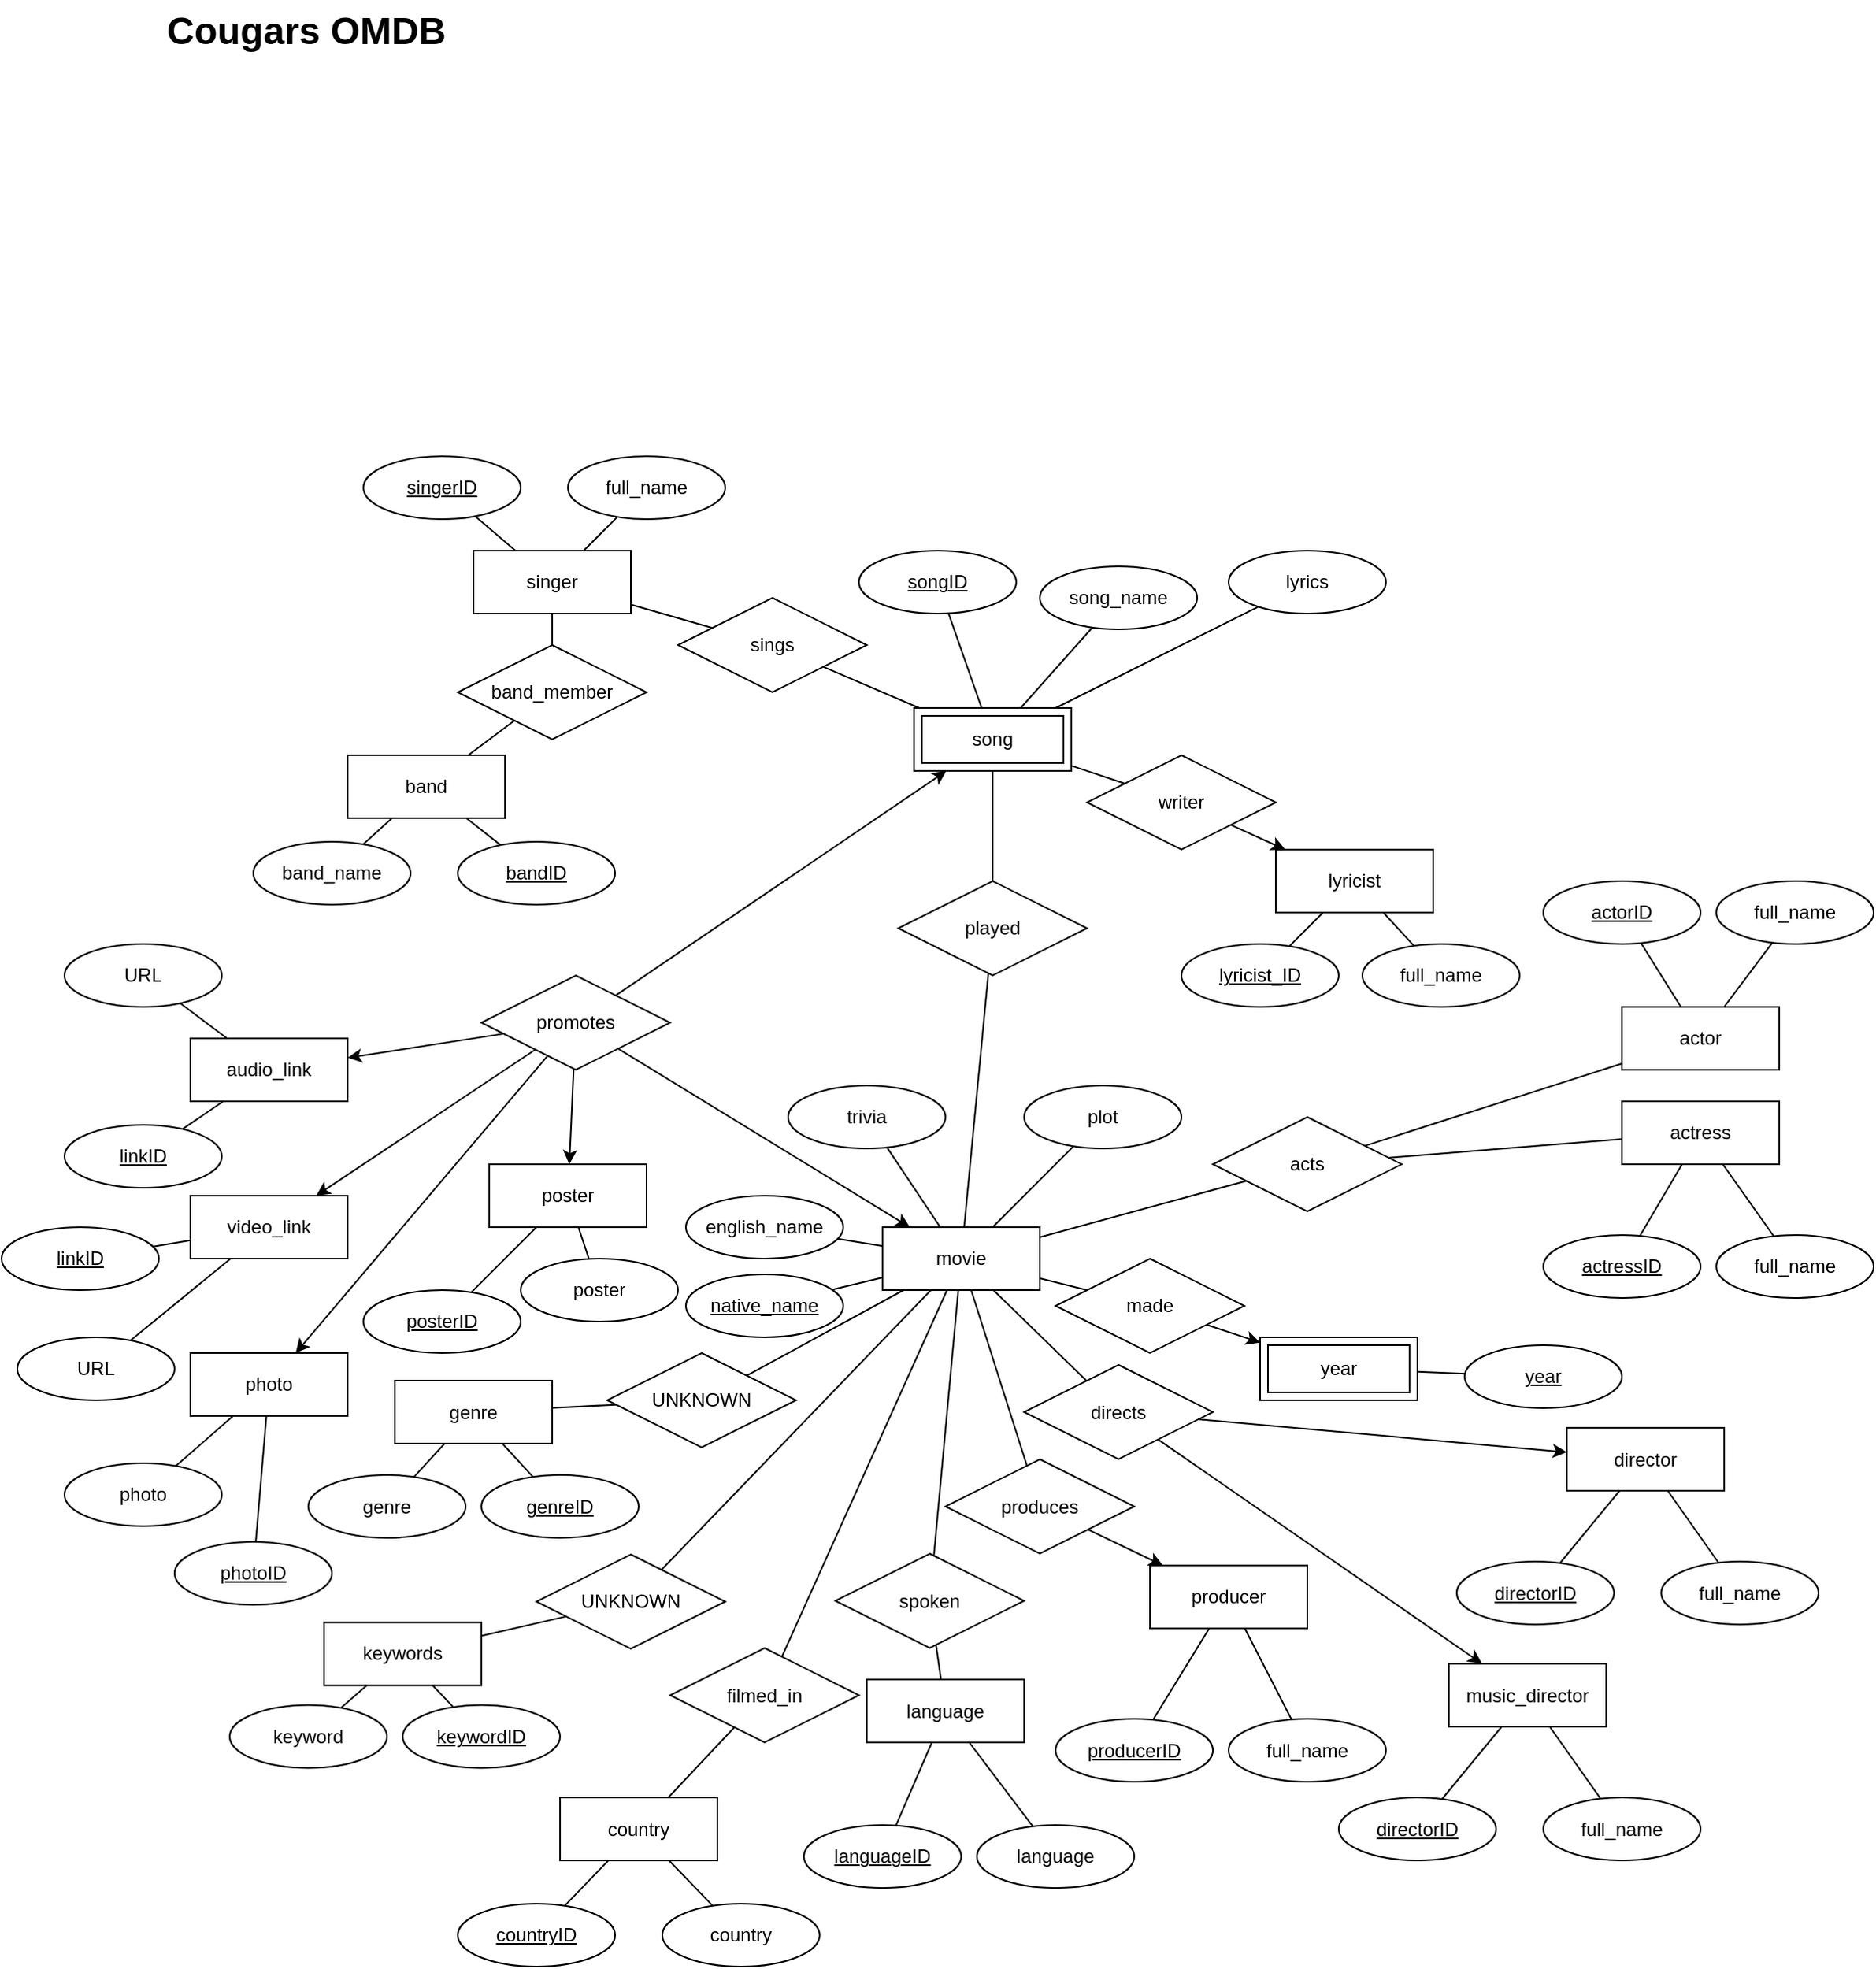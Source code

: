 <mxfile version="13.3.0" type="github">
  <diagram id="hvTxywRXqhzX3uinB9g3" name="Page-1">
    <mxGraphModel dx="2272" dy="1868" grid="1" gridSize="10" guides="1" tooltips="1" connect="1" arrows="1" fold="1" page="1" pageScale="1" pageWidth="850" pageHeight="1100" math="0" shadow="0">
      <root>
        <mxCell id="0" />
        <mxCell id="1" parent="0" />
        <mxCell id="niFjqBL8yK6RNNo06WDb-146" value="Cougars OMDB&amp;nbsp;&amp;nbsp;" style="text;strokeColor=none;fillColor=none;html=1;fontSize=24;fontStyle=1;verticalAlign=middle;align=center;" vertex="1" parent="1">
          <mxGeometry x="90" y="-490" width="100" height="40" as="geometry" />
        </mxCell>
        <mxCell id="niFjqBL8yK6RNNo06WDb-147" value="made" style="shape=rhombus;perimeter=rhombusPerimeter;whiteSpace=wrap;html=1;align=center;" vertex="1" parent="1">
          <mxGeometry x="610" y="310" width="120" height="60" as="geometry" />
        </mxCell>
        <mxCell id="niFjqBL8yK6RNNo06WDb-148" value="acts" style="shape=rhombus;perimeter=rhombusPerimeter;whiteSpace=wrap;html=1;align=center;" vertex="1" parent="1">
          <mxGeometry x="710" y="220" width="120" height="60" as="geometry" />
        </mxCell>
        <mxCell id="niFjqBL8yK6RNNo06WDb-149" value="sings" style="shape=rhombus;perimeter=rhombusPerimeter;whiteSpace=wrap;html=1;align=center;" vertex="1" parent="1">
          <mxGeometry x="370" y="-110" width="120" height="60" as="geometry" />
        </mxCell>
        <mxCell id="niFjqBL8yK6RNNo06WDb-150" value="singer" style="whiteSpace=wrap;html=1;align=center;" vertex="1" parent="1">
          <mxGeometry x="240" y="-140" width="100" height="40" as="geometry" />
        </mxCell>
        <mxCell id="niFjqBL8yK6RNNo06WDb-151" value="singerID" style="ellipse;whiteSpace=wrap;html=1;align=center;fontStyle=4;" vertex="1" parent="1">
          <mxGeometry x="170" y="-200" width="100" height="40" as="geometry" />
        </mxCell>
        <mxCell id="niFjqBL8yK6RNNo06WDb-152" value="full_name" style="ellipse;whiteSpace=wrap;html=1;align=center;" vertex="1" parent="1">
          <mxGeometry x="300" y="-200" width="100" height="40" as="geometry" />
        </mxCell>
        <mxCell id="niFjqBL8yK6RNNo06WDb-153" value="" style="endArrow=none;html=1;rounded=0;" edge="1" parent="1" source="niFjqBL8yK6RNNo06WDb-151" target="niFjqBL8yK6RNNo06WDb-150">
          <mxGeometry relative="1" as="geometry">
            <mxPoint x="240" y="-180" as="sourcePoint" />
            <mxPoint x="400" y="-180" as="targetPoint" />
          </mxGeometry>
        </mxCell>
        <mxCell id="niFjqBL8yK6RNNo06WDb-154" value="" style="endArrow=none;html=1;rounded=0;" edge="1" parent="1" source="niFjqBL8yK6RNNo06WDb-150" target="niFjqBL8yK6RNNo06WDb-152">
          <mxGeometry relative="1" as="geometry">
            <mxPoint x="250.004" y="-240.003" as="sourcePoint" />
            <mxPoint x="323.06" y="-213.48" as="targetPoint" />
          </mxGeometry>
        </mxCell>
        <mxCell id="niFjqBL8yK6RNNo06WDb-155" value="songID" style="ellipse;whiteSpace=wrap;html=1;align=center;fontStyle=4;" vertex="1" parent="1">
          <mxGeometry x="485" y="-140" width="100" height="40" as="geometry" />
        </mxCell>
        <mxCell id="niFjqBL8yK6RNNo06WDb-156" value="" style="endArrow=none;html=1;rounded=0;" edge="1" parent="1" source="niFjqBL8yK6RNNo06WDb-155" target="niFjqBL8yK6RNNo06WDb-234">
          <mxGeometry relative="1" as="geometry">
            <mxPoint x="660" y="-155" as="sourcePoint" />
            <mxPoint x="605.714" y="-120" as="targetPoint" />
          </mxGeometry>
        </mxCell>
        <mxCell id="niFjqBL8yK6RNNo06WDb-157" value="song_name" style="ellipse;whiteSpace=wrap;html=1;align=center;" vertex="1" parent="1">
          <mxGeometry x="600" y="-130" width="100" height="40" as="geometry" />
        </mxCell>
        <mxCell id="niFjqBL8yK6RNNo06WDb-158" value="" style="endArrow=none;html=1;rounded=0;" edge="1" parent="1" source="niFjqBL8yK6RNNo06WDb-234" target="niFjqBL8yK6RNNo06WDb-157">
          <mxGeometry relative="1" as="geometry">
            <mxPoint x="642.5" y="-120" as="sourcePoint" />
            <mxPoint x="980" y="-155" as="targetPoint" />
          </mxGeometry>
        </mxCell>
        <mxCell id="niFjqBL8yK6RNNo06WDb-159" value="" style="endArrow=none;html=1;rounded=0;" edge="1" parent="1" source="niFjqBL8yK6RNNo06WDb-149" target="niFjqBL8yK6RNNo06WDb-234">
          <mxGeometry relative="1" as="geometry">
            <mxPoint x="510" y="60" as="sourcePoint" />
            <mxPoint x="590" y="-94.737" as="targetPoint" />
          </mxGeometry>
        </mxCell>
        <mxCell id="niFjqBL8yK6RNNo06WDb-160" value="" style="endArrow=none;html=1;rounded=0;" edge="1" parent="1" source="niFjqBL8yK6RNNo06WDb-150" target="niFjqBL8yK6RNNo06WDb-149">
          <mxGeometry relative="1" as="geometry">
            <mxPoint x="540" y="-120" as="sourcePoint" />
            <mxPoint x="700" y="-120" as="targetPoint" />
          </mxGeometry>
        </mxCell>
        <mxCell id="niFjqBL8yK6RNNo06WDb-161" value="band" style="whiteSpace=wrap;html=1;align=center;" vertex="1" parent="1">
          <mxGeometry x="160" y="-10" width="100" height="40" as="geometry" />
        </mxCell>
        <mxCell id="niFjqBL8yK6RNNo06WDb-162" value="bandID" style="ellipse;whiteSpace=wrap;html=1;align=center;fontStyle=4;" vertex="1" parent="1">
          <mxGeometry x="230" y="45" width="100" height="40" as="geometry" />
        </mxCell>
        <mxCell id="niFjqBL8yK6RNNo06WDb-163" value="band_name" style="ellipse;whiteSpace=wrap;html=1;align=center;" vertex="1" parent="1">
          <mxGeometry x="100" y="45" width="100" height="40" as="geometry" />
        </mxCell>
        <mxCell id="niFjqBL8yK6RNNo06WDb-164" value="" style="endArrow=none;html=1;rounded=0;" edge="1" parent="1" source="niFjqBL8yK6RNNo06WDb-163" target="niFjqBL8yK6RNNo06WDb-161">
          <mxGeometry relative="1" as="geometry">
            <mxPoint x="35" y="195" as="sourcePoint" />
            <mxPoint x="195" y="195" as="targetPoint" />
          </mxGeometry>
        </mxCell>
        <mxCell id="niFjqBL8yK6RNNo06WDb-165" value="" style="endArrow=none;html=1;rounded=0;" edge="1" parent="1" source="niFjqBL8yK6RNNo06WDb-161" target="niFjqBL8yK6RNNo06WDb-162">
          <mxGeometry relative="1" as="geometry">
            <mxPoint x="125" y="205" as="sourcePoint" />
            <mxPoint x="285" y="205" as="targetPoint" />
          </mxGeometry>
        </mxCell>
        <mxCell id="niFjqBL8yK6RNNo06WDb-166" value="lyrics" style="ellipse;whiteSpace=wrap;html=1;align=center;" vertex="1" parent="1">
          <mxGeometry x="720" y="-140" width="100" height="40" as="geometry" />
        </mxCell>
        <mxCell id="niFjqBL8yK6RNNo06WDb-167" value="" style="endArrow=none;html=1;rounded=0;" edge="1" parent="1" source="niFjqBL8yK6RNNo06WDb-234" target="niFjqBL8yK6RNNo06WDb-166">
          <mxGeometry relative="1" as="geometry">
            <mxPoint x="680" y="-120" as="sourcePoint" />
            <mxPoint x="870" y="-20" as="targetPoint" />
          </mxGeometry>
        </mxCell>
        <mxCell id="niFjqBL8yK6RNNo06WDb-168" value="band_member" style="shape=rhombus;perimeter=rhombusPerimeter;whiteSpace=wrap;html=1;align=center;" vertex="1" parent="1">
          <mxGeometry x="230" y="-80" width="120" height="60" as="geometry" />
        </mxCell>
        <mxCell id="niFjqBL8yK6RNNo06WDb-169" value="" style="endArrow=none;html=1;rounded=0;" edge="1" parent="1" source="niFjqBL8yK6RNNo06WDb-168" target="niFjqBL8yK6RNNo06WDb-161">
          <mxGeometry relative="1" as="geometry">
            <mxPoint x="290" y="100" as="sourcePoint" />
            <mxPoint x="450" y="100" as="targetPoint" />
          </mxGeometry>
        </mxCell>
        <mxCell id="niFjqBL8yK6RNNo06WDb-170" value="" style="endArrow=none;html=1;rounded=0;" edge="1" parent="1" source="niFjqBL8yK6RNNo06WDb-168" target="niFjqBL8yK6RNNo06WDb-150">
          <mxGeometry relative="1" as="geometry">
            <mxPoint x="100" y="-10" as="sourcePoint" />
            <mxPoint x="260" y="-10" as="targetPoint" />
          </mxGeometry>
        </mxCell>
        <mxCell id="niFjqBL8yK6RNNo06WDb-171" value="lyricist" style="whiteSpace=wrap;html=1;align=center;" vertex="1" parent="1">
          <mxGeometry x="750" y="50" width="100" height="40" as="geometry" />
        </mxCell>
        <mxCell id="niFjqBL8yK6RNNo06WDb-172" value="full_name" style="ellipse;whiteSpace=wrap;html=1;align=center;" vertex="1" parent="1">
          <mxGeometry x="805" y="110" width="100" height="40" as="geometry" />
        </mxCell>
        <mxCell id="niFjqBL8yK6RNNo06WDb-173" value="lyricist_ID" style="ellipse;whiteSpace=wrap;html=1;align=center;fontStyle=4;" vertex="1" parent="1">
          <mxGeometry x="690" y="110" width="100" height="40" as="geometry" />
        </mxCell>
        <mxCell id="niFjqBL8yK6RNNo06WDb-174" value="" style="endArrow=none;html=1;rounded=0;" edge="1" parent="1" source="niFjqBL8yK6RNNo06WDb-173" target="niFjqBL8yK6RNNo06WDb-171">
          <mxGeometry relative="1" as="geometry">
            <mxPoint x="555" y="-50" as="sourcePoint" />
            <mxPoint x="715" y="-50" as="targetPoint" />
          </mxGeometry>
        </mxCell>
        <mxCell id="niFjqBL8yK6RNNo06WDb-175" value="" style="endArrow=none;html=1;rounded=0;" edge="1" parent="1" source="niFjqBL8yK6RNNo06WDb-171" target="niFjqBL8yK6RNNo06WDb-172">
          <mxGeometry relative="1" as="geometry">
            <mxPoint x="775" y="30" as="sourcePoint" />
            <mxPoint x="935" y="30" as="targetPoint" />
          </mxGeometry>
        </mxCell>
        <mxCell id="niFjqBL8yK6RNNo06WDb-176" value="writer" style="shape=rhombus;perimeter=rhombusPerimeter;whiteSpace=wrap;html=1;align=center;" vertex="1" parent="1">
          <mxGeometry x="630" y="-10" width="120" height="60" as="geometry" />
        </mxCell>
        <mxCell id="niFjqBL8yK6RNNo06WDb-177" value="" style="endArrow=none;html=1;rounded=0;" edge="1" parent="1" source="niFjqBL8yK6RNNo06WDb-234" target="niFjqBL8yK6RNNo06WDb-176">
          <mxGeometry relative="1" as="geometry">
            <mxPoint x="690" y="-89.286" as="sourcePoint" />
            <mxPoint x="950" y="-100" as="targetPoint" />
          </mxGeometry>
        </mxCell>
        <mxCell id="niFjqBL8yK6RNNo06WDb-178" value="" style="endArrow=classic;html=1;" edge="1" parent="1" source="niFjqBL8yK6RNNo06WDb-176" target="niFjqBL8yK6RNNo06WDb-171">
          <mxGeometry width="50" height="50" relative="1" as="geometry">
            <mxPoint x="850" y="-70" as="sourcePoint" />
            <mxPoint x="900" y="-120" as="targetPoint" />
          </mxGeometry>
        </mxCell>
        <mxCell id="niFjqBL8yK6RNNo06WDb-179" value="year" style="ellipse;whiteSpace=wrap;html=1;align=center;fontStyle=4;" vertex="1" parent="1">
          <mxGeometry x="870" y="365" width="100" height="40" as="geometry" />
        </mxCell>
        <mxCell id="niFjqBL8yK6RNNo06WDb-180" value="" style="endArrow=none;html=1;rounded=0;" edge="1" parent="1" source="niFjqBL8yK6RNNo06WDb-233" target="niFjqBL8yK6RNNo06WDb-179">
          <mxGeometry relative="1" as="geometry">
            <mxPoint x="830.0" y="385" as="sourcePoint" />
            <mxPoint x="1240" y="395" as="targetPoint" />
          </mxGeometry>
        </mxCell>
        <mxCell id="niFjqBL8yK6RNNo06WDb-181" value="" style="endArrow=none;html=1;rounded=0;" edge="1" parent="1" source="niFjqBL8yK6RNNo06WDb-183" target="niFjqBL8yK6RNNo06WDb-147">
          <mxGeometry relative="1" as="geometry">
            <mxPoint x="635" y="420.4" as="sourcePoint" />
            <mxPoint x="820" y="390" as="targetPoint" />
          </mxGeometry>
        </mxCell>
        <mxCell id="niFjqBL8yK6RNNo06WDb-182" value="" style="endArrow=classic;html=1;" edge="1" parent="1" source="niFjqBL8yK6RNNo06WDb-147" target="niFjqBL8yK6RNNo06WDb-233">
          <mxGeometry width="50" height="50" relative="1" as="geometry">
            <mxPoint x="770" y="385" as="sourcePoint" />
            <mxPoint x="730.0" y="379.643" as="targetPoint" />
          </mxGeometry>
        </mxCell>
        <mxCell id="niFjqBL8yK6RNNo06WDb-183" value="movie" style="whiteSpace=wrap;html=1;align=center;" vertex="1" parent="1">
          <mxGeometry x="500" y="290" width="100" height="40" as="geometry" />
        </mxCell>
        <mxCell id="niFjqBL8yK6RNNo06WDb-184" value="native_name" style="ellipse;whiteSpace=wrap;html=1;align=center;fontStyle=4;" vertex="1" parent="1">
          <mxGeometry x="375" y="320" width="100" height="40" as="geometry" />
        </mxCell>
        <mxCell id="niFjqBL8yK6RNNo06WDb-185" value="" style="endArrow=none;html=1;rounded=0;" edge="1" parent="1" source="niFjqBL8yK6RNNo06WDb-184" target="niFjqBL8yK6RNNo06WDb-183">
          <mxGeometry relative="1" as="geometry">
            <mxPoint x="530" y="270" as="sourcePoint" />
            <mxPoint x="690" y="270" as="targetPoint" />
          </mxGeometry>
        </mxCell>
        <mxCell id="niFjqBL8yK6RNNo06WDb-186" value="english_name" style="ellipse;whiteSpace=wrap;html=1;align=center;" vertex="1" parent="1">
          <mxGeometry x="375" y="270" width="100" height="40" as="geometry" />
        </mxCell>
        <mxCell id="niFjqBL8yK6RNNo06WDb-187" value="" style="endArrow=none;html=1;rounded=0;" edge="1" parent="1" source="niFjqBL8yK6RNNo06WDb-186" target="niFjqBL8yK6RNNo06WDb-183">
          <mxGeometry relative="1" as="geometry">
            <mxPoint x="660" y="320" as="sourcePoint" />
            <mxPoint x="820" y="320" as="targetPoint" />
          </mxGeometry>
        </mxCell>
        <mxCell id="niFjqBL8yK6RNNo06WDb-188" value="trivia" style="ellipse;whiteSpace=wrap;html=1;align=center;" vertex="1" parent="1">
          <mxGeometry x="440" y="200" width="100" height="40" as="geometry" />
        </mxCell>
        <mxCell id="niFjqBL8yK6RNNo06WDb-189" value="" style="endArrow=none;html=1;rounded=0;" edge="1" parent="1" source="niFjqBL8yK6RNNo06WDb-188" target="niFjqBL8yK6RNNo06WDb-183">
          <mxGeometry relative="1" as="geometry">
            <mxPoint x="660" y="310" as="sourcePoint" />
            <mxPoint x="820" y="310" as="targetPoint" />
          </mxGeometry>
        </mxCell>
        <mxCell id="niFjqBL8yK6RNNo06WDb-190" value="plot" style="ellipse;whiteSpace=wrap;html=1;align=center;" vertex="1" parent="1">
          <mxGeometry x="590" y="200" width="100" height="40" as="geometry" />
        </mxCell>
        <mxCell id="niFjqBL8yK6RNNo06WDb-191" value="" style="endArrow=none;html=1;rounded=0;" edge="1" parent="1" source="niFjqBL8yK6RNNo06WDb-190" target="niFjqBL8yK6RNNo06WDb-183">
          <mxGeometry relative="1" as="geometry">
            <mxPoint x="760" y="330" as="sourcePoint" />
            <mxPoint x="920" y="330" as="targetPoint" />
          </mxGeometry>
        </mxCell>
        <mxCell id="niFjqBL8yK6RNNo06WDb-192" value="actor" style="whiteSpace=wrap;html=1;align=center;" vertex="1" parent="1">
          <mxGeometry x="970" y="150" width="100" height="40" as="geometry" />
        </mxCell>
        <mxCell id="niFjqBL8yK6RNNo06WDb-193" value="actress" style="whiteSpace=wrap;html=1;align=center;" vertex="1" parent="1">
          <mxGeometry x="970" y="210" width="100" height="40" as="geometry" />
        </mxCell>
        <mxCell id="niFjqBL8yK6RNNo06WDb-194" value="actressID" style="ellipse;whiteSpace=wrap;html=1;align=center;fontStyle=4;" vertex="1" parent="1">
          <mxGeometry x="920" y="295" width="100" height="40" as="geometry" />
        </mxCell>
        <mxCell id="niFjqBL8yK6RNNo06WDb-195" value="actorID" style="ellipse;whiteSpace=wrap;html=1;align=center;fontStyle=4;" vertex="1" parent="1">
          <mxGeometry x="920" y="70" width="100" height="40" as="geometry" />
        </mxCell>
        <mxCell id="niFjqBL8yK6RNNo06WDb-196" value="full_name" style="ellipse;whiteSpace=wrap;html=1;align=center;" vertex="1" parent="1">
          <mxGeometry x="1030" y="70" width="100" height="40" as="geometry" />
        </mxCell>
        <mxCell id="niFjqBL8yK6RNNo06WDb-197" value="full_name" style="ellipse;whiteSpace=wrap;html=1;align=center;" vertex="1" parent="1">
          <mxGeometry x="1030" y="295" width="100" height="40" as="geometry" />
        </mxCell>
        <mxCell id="niFjqBL8yK6RNNo06WDb-198" value="" style="endArrow=none;html=1;rounded=0;" edge="1" parent="1" source="niFjqBL8yK6RNNo06WDb-195" target="niFjqBL8yK6RNNo06WDb-192">
          <mxGeometry relative="1" as="geometry">
            <mxPoint x="1080" y="130" as="sourcePoint" />
            <mxPoint x="1240" y="130" as="targetPoint" />
          </mxGeometry>
        </mxCell>
        <mxCell id="niFjqBL8yK6RNNo06WDb-199" value="" style="endArrow=none;html=1;rounded=0;" edge="1" parent="1" source="niFjqBL8yK6RNNo06WDb-192" target="niFjqBL8yK6RNNo06WDb-196">
          <mxGeometry relative="1" as="geometry">
            <mxPoint x="1110" y="120" as="sourcePoint" />
            <mxPoint x="1270" y="120" as="targetPoint" />
          </mxGeometry>
        </mxCell>
        <mxCell id="niFjqBL8yK6RNNo06WDb-200" value="" style="endArrow=none;html=1;rounded=0;" edge="1" parent="1" source="niFjqBL8yK6RNNo06WDb-193" target="niFjqBL8yK6RNNo06WDb-194">
          <mxGeometry relative="1" as="geometry">
            <mxPoint x="1200" y="195" as="sourcePoint" />
            <mxPoint x="1360" y="195" as="targetPoint" />
          </mxGeometry>
        </mxCell>
        <mxCell id="niFjqBL8yK6RNNo06WDb-201" value="" style="endArrow=none;html=1;rounded=0;" edge="1" parent="1" source="niFjqBL8yK6RNNo06WDb-197" target="niFjqBL8yK6RNNo06WDb-193">
          <mxGeometry relative="1" as="geometry">
            <mxPoint x="1160" y="245" as="sourcePoint" />
            <mxPoint x="1320" y="245" as="targetPoint" />
          </mxGeometry>
        </mxCell>
        <mxCell id="niFjqBL8yK6RNNo06WDb-202" value="" style="endArrow=none;html=1;rounded=0;" edge="1" parent="1" source="niFjqBL8yK6RNNo06WDb-148" target="niFjqBL8yK6RNNo06WDb-192">
          <mxGeometry relative="1" as="geometry">
            <mxPoint x="820" y="220" as="sourcePoint" />
            <mxPoint x="980" y="220" as="targetPoint" />
          </mxGeometry>
        </mxCell>
        <mxCell id="niFjqBL8yK6RNNo06WDb-203" value="" style="endArrow=none;html=1;rounded=0;" edge="1" parent="1" source="niFjqBL8yK6RNNo06WDb-183" target="niFjqBL8yK6RNNo06WDb-148">
          <mxGeometry relative="1" as="geometry">
            <mxPoint x="720" y="220" as="sourcePoint" />
            <mxPoint x="880" y="220" as="targetPoint" />
          </mxGeometry>
        </mxCell>
        <mxCell id="niFjqBL8yK6RNNo06WDb-204" value="" style="endArrow=none;html=1;rounded=0;" edge="1" parent="1" source="niFjqBL8yK6RNNo06WDb-193" target="niFjqBL8yK6RNNo06WDb-148">
          <mxGeometry relative="1" as="geometry">
            <mxPoint x="710" y="220" as="sourcePoint" />
            <mxPoint x="870" y="220" as="targetPoint" />
          </mxGeometry>
        </mxCell>
        <mxCell id="niFjqBL8yK6RNNo06WDb-205" value="played" style="shape=rhombus;perimeter=rhombusPerimeter;whiteSpace=wrap;html=1;align=center;" vertex="1" parent="1">
          <mxGeometry x="510" y="70" width="120" height="60" as="geometry" />
        </mxCell>
        <mxCell id="niFjqBL8yK6RNNo06WDb-206" value="" style="endArrow=none;html=1;rounded=0;" edge="1" parent="1" source="niFjqBL8yK6RNNo06WDb-205" target="niFjqBL8yK6RNNo06WDb-234">
          <mxGeometry relative="1" as="geometry">
            <mxPoint x="550" y="-50" as="sourcePoint" />
            <mxPoint x="630" y="-80" as="targetPoint" />
          </mxGeometry>
        </mxCell>
        <mxCell id="niFjqBL8yK6RNNo06WDb-207" value="" style="endArrow=none;html=1;rounded=0;" edge="1" parent="1" source="niFjqBL8yK6RNNo06WDb-183" target="niFjqBL8yK6RNNo06WDb-205">
          <mxGeometry relative="1" as="geometry">
            <mxPoint x="310" y="130" as="sourcePoint" />
            <mxPoint x="470" y="130" as="targetPoint" />
          </mxGeometry>
        </mxCell>
        <mxCell id="niFjqBL8yK6RNNo06WDb-208" value="video_link" style="whiteSpace=wrap;html=1;align=center;" vertex="1" parent="1">
          <mxGeometry x="60" y="270" width="100" height="40" as="geometry" />
        </mxCell>
        <mxCell id="niFjqBL8yK6RNNo06WDb-209" value="linkID" style="ellipse;whiteSpace=wrap;html=1;align=center;fontStyle=4;" vertex="1" parent="1">
          <mxGeometry x="-60" y="290" width="100" height="40" as="geometry" />
        </mxCell>
        <mxCell id="niFjqBL8yK6RNNo06WDb-210" value="URL" style="ellipse;whiteSpace=wrap;html=1;align=center;" vertex="1" parent="1">
          <mxGeometry x="-50" y="360" width="100" height="40" as="geometry" />
        </mxCell>
        <mxCell id="niFjqBL8yK6RNNo06WDb-211" value="" style="endArrow=none;html=1;rounded=0;" edge="1" parent="1" source="niFjqBL8yK6RNNo06WDb-209" target="niFjqBL8yK6RNNo06WDb-208">
          <mxGeometry relative="1" as="geometry">
            <mxPoint x="-110" y="235" as="sourcePoint" />
            <mxPoint x="50" y="235" as="targetPoint" />
          </mxGeometry>
        </mxCell>
        <mxCell id="niFjqBL8yK6RNNo06WDb-212" value="" style="endArrow=none;html=1;rounded=0;" edge="1" parent="1" source="niFjqBL8yK6RNNo06WDb-208" target="niFjqBL8yK6RNNo06WDb-210">
          <mxGeometry relative="1" as="geometry">
            <mxPoint x="280" y="315" as="sourcePoint" />
            <mxPoint x="440" y="315" as="targetPoint" />
          </mxGeometry>
        </mxCell>
        <mxCell id="niFjqBL8yK6RNNo06WDb-213" value="audio_link" style="whiteSpace=wrap;html=1;align=center;" vertex="1" parent="1">
          <mxGeometry x="60" y="170" width="100" height="40" as="geometry" />
        </mxCell>
        <mxCell id="niFjqBL8yK6RNNo06WDb-214" value="linkID" style="ellipse;whiteSpace=wrap;html=1;align=center;fontStyle=4;" vertex="1" parent="1">
          <mxGeometry x="-20" y="225" width="100" height="40" as="geometry" />
        </mxCell>
        <mxCell id="niFjqBL8yK6RNNo06WDb-215" value="URL" style="ellipse;whiteSpace=wrap;html=1;align=center;" vertex="1" parent="1">
          <mxGeometry x="-20" y="110" width="100" height="40" as="geometry" />
        </mxCell>
        <mxCell id="niFjqBL8yK6RNNo06WDb-216" value="" style="endArrow=none;html=1;rounded=0;" edge="1" parent="1" source="niFjqBL8yK6RNNo06WDb-214" target="niFjqBL8yK6RNNo06WDb-213">
          <mxGeometry relative="1" as="geometry">
            <mxPoint x="-110" y="125" as="sourcePoint" />
            <mxPoint x="50" y="125" as="targetPoint" />
          </mxGeometry>
        </mxCell>
        <mxCell id="niFjqBL8yK6RNNo06WDb-217" value="" style="endArrow=none;html=1;rounded=0;" edge="1" parent="1" source="niFjqBL8yK6RNNo06WDb-213" target="niFjqBL8yK6RNNo06WDb-215">
          <mxGeometry relative="1" as="geometry">
            <mxPoint x="280" y="205" as="sourcePoint" />
            <mxPoint x="440" y="205" as="targetPoint" />
          </mxGeometry>
        </mxCell>
        <mxCell id="niFjqBL8yK6RNNo06WDb-218" value="promotes" style="shape=rhombus;perimeter=rhombusPerimeter;whiteSpace=wrap;html=1;align=center;" vertex="1" parent="1">
          <mxGeometry x="245" y="130" width="120" height="60" as="geometry" />
        </mxCell>
        <mxCell id="niFjqBL8yK6RNNo06WDb-219" value="" style="endArrow=classic;html=1;" edge="1" parent="1" source="niFjqBL8yK6RNNo06WDb-218" target="niFjqBL8yK6RNNo06WDb-234">
          <mxGeometry width="50" height="50" relative="1" as="geometry">
            <mxPoint x="380" y="90" as="sourcePoint" />
            <mxPoint x="616.552" y="-80" as="targetPoint" />
          </mxGeometry>
        </mxCell>
        <mxCell id="niFjqBL8yK6RNNo06WDb-220" value="" style="endArrow=classic;html=1;" edge="1" parent="1" source="niFjqBL8yK6RNNo06WDb-218" target="niFjqBL8yK6RNNo06WDb-213">
          <mxGeometry width="50" height="50" relative="1" as="geometry">
            <mxPoint x="170" y="410" as="sourcePoint" />
            <mxPoint x="220" y="360" as="targetPoint" />
          </mxGeometry>
        </mxCell>
        <mxCell id="niFjqBL8yK6RNNo06WDb-221" value="" style="endArrow=classic;html=1;" edge="1" parent="1" source="niFjqBL8yK6RNNo06WDb-218" target="niFjqBL8yK6RNNo06WDb-183">
          <mxGeometry width="50" height="50" relative="1" as="geometry">
            <mxPoint x="160" y="400" as="sourcePoint" />
            <mxPoint x="210" y="350" as="targetPoint" />
          </mxGeometry>
        </mxCell>
        <mxCell id="niFjqBL8yK6RNNo06WDb-222" value="" style="endArrow=classic;html=1;" edge="1" parent="1" source="niFjqBL8yK6RNNo06WDb-218" target="niFjqBL8yK6RNNo06WDb-208">
          <mxGeometry width="50" height="50" relative="1" as="geometry">
            <mxPoint x="260" y="290" as="sourcePoint" />
            <mxPoint x="310" y="240" as="targetPoint" />
          </mxGeometry>
        </mxCell>
        <mxCell id="niFjqBL8yK6RNNo06WDb-223" value="photo" style="ellipse;whiteSpace=wrap;html=1;align=center;" vertex="1" parent="1">
          <mxGeometry x="-20" y="440" width="100" height="40" as="geometry" />
        </mxCell>
        <mxCell id="niFjqBL8yK6RNNo06WDb-224" value="photo" style="whiteSpace=wrap;html=1;align=center;" vertex="1" parent="1">
          <mxGeometry x="60" y="370" width="100" height="40" as="geometry" />
        </mxCell>
        <mxCell id="niFjqBL8yK6RNNo06WDb-225" value="" style="endArrow=none;html=1;rounded=0;" edge="1" parent="1" source="niFjqBL8yK6RNNo06WDb-224" target="niFjqBL8yK6RNNo06WDb-223">
          <mxGeometry relative="1" as="geometry">
            <mxPoint x="-120" y="580" as="sourcePoint" />
            <mxPoint x="40" y="580" as="targetPoint" />
          </mxGeometry>
        </mxCell>
        <mxCell id="niFjqBL8yK6RNNo06WDb-226" value="photoID" style="ellipse;whiteSpace=wrap;html=1;align=center;fontStyle=4;" vertex="1" parent="1">
          <mxGeometry x="50" y="490" width="100" height="40" as="geometry" />
        </mxCell>
        <mxCell id="niFjqBL8yK6RNNo06WDb-227" value="" style="endArrow=none;html=1;rounded=0;" edge="1" parent="1" source="niFjqBL8yK6RNNo06WDb-226" target="niFjqBL8yK6RNNo06WDb-224">
          <mxGeometry relative="1" as="geometry">
            <mxPoint x="330" y="590" as="sourcePoint" />
            <mxPoint x="490" y="590" as="targetPoint" />
          </mxGeometry>
        </mxCell>
        <mxCell id="niFjqBL8yK6RNNo06WDb-228" value="poster" style="whiteSpace=wrap;html=1;align=center;" vertex="1" parent="1">
          <mxGeometry x="250" y="250" width="100" height="40" as="geometry" />
        </mxCell>
        <mxCell id="niFjqBL8yK6RNNo06WDb-229" value="poster" style="ellipse;whiteSpace=wrap;html=1;align=center;" vertex="1" parent="1">
          <mxGeometry x="270" y="310" width="100" height="40" as="geometry" />
        </mxCell>
        <mxCell id="niFjqBL8yK6RNNo06WDb-230" value="posterID" style="ellipse;whiteSpace=wrap;html=1;align=center;fontStyle=4;" vertex="1" parent="1">
          <mxGeometry x="170" y="330" width="100" height="40" as="geometry" />
        </mxCell>
        <mxCell id="niFjqBL8yK6RNNo06WDb-231" value="" style="endArrow=none;html=1;rounded=0;" edge="1" parent="1" source="niFjqBL8yK6RNNo06WDb-228" target="niFjqBL8yK6RNNo06WDb-230">
          <mxGeometry relative="1" as="geometry">
            <mxPoint x="190" y="730" as="sourcePoint" />
            <mxPoint x="350" y="730" as="targetPoint" />
          </mxGeometry>
        </mxCell>
        <mxCell id="niFjqBL8yK6RNNo06WDb-232" value="" style="endArrow=none;html=1;rounded=0;" edge="1" parent="1" source="niFjqBL8yK6RNNo06WDb-228" target="niFjqBL8yK6RNNo06WDb-229">
          <mxGeometry relative="1" as="geometry">
            <mxPoint x="230" y="750" as="sourcePoint" />
            <mxPoint x="390" y="750" as="targetPoint" />
          </mxGeometry>
        </mxCell>
        <mxCell id="niFjqBL8yK6RNNo06WDb-233" value="year" style="shape=ext;margin=3;double=1;whiteSpace=wrap;html=1;align=center;" vertex="1" parent="1">
          <mxGeometry x="740" y="360" width="100" height="40" as="geometry" />
        </mxCell>
        <mxCell id="niFjqBL8yK6RNNo06WDb-234" value="song" style="shape=ext;margin=3;double=1;whiteSpace=wrap;html=1;align=center;" vertex="1" parent="1">
          <mxGeometry x="520.004" y="-40" width="100" height="40" as="geometry" />
        </mxCell>
        <mxCell id="niFjqBL8yK6RNNo06WDb-235" value="" style="endArrow=classic;html=1;" edge="1" parent="1" source="niFjqBL8yK6RNNo06WDb-218" target="niFjqBL8yK6RNNo06WDb-224">
          <mxGeometry width="50" height="50" relative="1" as="geometry">
            <mxPoint x="250" y="340" as="sourcePoint" />
            <mxPoint x="300" y="290" as="targetPoint" />
          </mxGeometry>
        </mxCell>
        <mxCell id="niFjqBL8yK6RNNo06WDb-236" value="" style="endArrow=classic;html=1;" edge="1" parent="1" source="niFjqBL8yK6RNNo06WDb-218" target="niFjqBL8yK6RNNo06WDb-228">
          <mxGeometry width="50" height="50" relative="1" as="geometry">
            <mxPoint x="280" y="460" as="sourcePoint" />
            <mxPoint x="330" y="410" as="targetPoint" />
          </mxGeometry>
        </mxCell>
        <mxCell id="niFjqBL8yK6RNNo06WDb-237" value="keywords" style="whiteSpace=wrap;html=1;align=center;" vertex="1" parent="1">
          <mxGeometry x="145" y="541.25" width="100" height="40" as="geometry" />
        </mxCell>
        <mxCell id="niFjqBL8yK6RNNo06WDb-238" value="keyword" style="ellipse;whiteSpace=wrap;html=1;align=center;" vertex="1" parent="1">
          <mxGeometry x="85" y="593.75" width="100" height="40" as="geometry" />
        </mxCell>
        <mxCell id="niFjqBL8yK6RNNo06WDb-239" value="keywordID" style="ellipse;whiteSpace=wrap;html=1;align=center;fontStyle=4;" vertex="1" parent="1">
          <mxGeometry x="195" y="593.75" width="100" height="40" as="geometry" />
        </mxCell>
        <mxCell id="niFjqBL8yK6RNNo06WDb-240" value="" style="endArrow=none;html=1;rounded=0;" edge="1" parent="1" source="niFjqBL8yK6RNNo06WDb-237" target="niFjqBL8yK6RNNo06WDb-238">
          <mxGeometry relative="1" as="geometry">
            <mxPoint x="315" y="643.75" as="sourcePoint" />
            <mxPoint x="475" y="643.75" as="targetPoint" />
          </mxGeometry>
        </mxCell>
        <mxCell id="niFjqBL8yK6RNNo06WDb-241" value="" style="endArrow=none;html=1;rounded=0;" edge="1" parent="1" source="niFjqBL8yK6RNNo06WDb-237" target="niFjqBL8yK6RNNo06WDb-239">
          <mxGeometry relative="1" as="geometry">
            <mxPoint x="265" y="673.75" as="sourcePoint" />
            <mxPoint x="425" y="673.75" as="targetPoint" />
          </mxGeometry>
        </mxCell>
        <mxCell id="niFjqBL8yK6RNNo06WDb-242" value="genre" style="whiteSpace=wrap;html=1;align=center;" vertex="1" parent="1">
          <mxGeometry x="190" y="387.5" width="100" height="40" as="geometry" />
        </mxCell>
        <mxCell id="niFjqBL8yK6RNNo06WDb-243" value="genre" style="ellipse;whiteSpace=wrap;html=1;align=center;" vertex="1" parent="1">
          <mxGeometry x="135" y="447.5" width="100" height="40" as="geometry" />
        </mxCell>
        <mxCell id="niFjqBL8yK6RNNo06WDb-244" value="genreID" style="ellipse;whiteSpace=wrap;html=1;align=center;fontStyle=4;" vertex="1" parent="1">
          <mxGeometry x="245" y="447.5" width="100" height="40" as="geometry" />
        </mxCell>
        <mxCell id="niFjqBL8yK6RNNo06WDb-245" value="" style="endArrow=none;html=1;rounded=0;" edge="1" parent="1" source="niFjqBL8yK6RNNo06WDb-242" target="niFjqBL8yK6RNNo06WDb-243">
          <mxGeometry relative="1" as="geometry">
            <mxPoint x="-20" y="725" as="sourcePoint" />
            <mxPoint x="140" y="725" as="targetPoint" />
          </mxGeometry>
        </mxCell>
        <mxCell id="niFjqBL8yK6RNNo06WDb-246" value="" style="endArrow=none;html=1;rounded=0;" edge="1" parent="1" source="niFjqBL8yK6RNNo06WDb-242" target="niFjqBL8yK6RNNo06WDb-244">
          <mxGeometry relative="1" as="geometry">
            <mxPoint x="60" y="715" as="sourcePoint" />
            <mxPoint x="220" y="715" as="targetPoint" />
          </mxGeometry>
        </mxCell>
        <mxCell id="niFjqBL8yK6RNNo06WDb-247" value="country" style="whiteSpace=wrap;html=1;align=center;" vertex="1" parent="1">
          <mxGeometry x="295" y="652.5" width="100" height="40" as="geometry" />
        </mxCell>
        <mxCell id="niFjqBL8yK6RNNo06WDb-248" value="countryID" style="ellipse;whiteSpace=wrap;html=1;align=center;fontStyle=4;" vertex="1" parent="1">
          <mxGeometry x="230" y="720" width="100" height="40" as="geometry" />
        </mxCell>
        <mxCell id="niFjqBL8yK6RNNo06WDb-249" value="country" style="ellipse;whiteSpace=wrap;html=1;align=center;" vertex="1" parent="1">
          <mxGeometry x="360" y="720" width="100" height="40" as="geometry" />
        </mxCell>
        <mxCell id="niFjqBL8yK6RNNo06WDb-250" value="" style="endArrow=none;html=1;rounded=0;" edge="1" parent="1" source="niFjqBL8yK6RNNo06WDb-247" target="niFjqBL8yK6RNNo06WDb-248">
          <mxGeometry relative="1" as="geometry">
            <mxPoint x="450" y="665" as="sourcePoint" />
            <mxPoint x="610" y="665" as="targetPoint" />
          </mxGeometry>
        </mxCell>
        <mxCell id="niFjqBL8yK6RNNo06WDb-251" value="" style="endArrow=none;html=1;rounded=0;" edge="1" parent="1" source="niFjqBL8yK6RNNo06WDb-247" target="niFjqBL8yK6RNNo06WDb-249">
          <mxGeometry relative="1" as="geometry">
            <mxPoint x="470" y="605" as="sourcePoint" />
            <mxPoint x="630" y="605" as="targetPoint" />
          </mxGeometry>
        </mxCell>
        <mxCell id="niFjqBL8yK6RNNo06WDb-252" value="language" style="whiteSpace=wrap;html=1;align=center;" vertex="1" parent="1">
          <mxGeometry x="490" y="577.5" width="100" height="40" as="geometry" />
        </mxCell>
        <mxCell id="niFjqBL8yK6RNNo06WDb-253" value="languageID" style="ellipse;whiteSpace=wrap;html=1;align=center;fontStyle=4;" vertex="1" parent="1">
          <mxGeometry x="450" y="670" width="100" height="40" as="geometry" />
        </mxCell>
        <mxCell id="niFjqBL8yK6RNNo06WDb-254" value="language" style="ellipse;whiteSpace=wrap;html=1;align=center;" vertex="1" parent="1">
          <mxGeometry x="560" y="670" width="100" height="40" as="geometry" />
        </mxCell>
        <mxCell id="niFjqBL8yK6RNNo06WDb-255" value="" style="endArrow=none;html=1;rounded=0;" edge="1" parent="1" source="niFjqBL8yK6RNNo06WDb-252" target="niFjqBL8yK6RNNo06WDb-253">
          <mxGeometry relative="1" as="geometry">
            <mxPoint x="535" y="740" as="sourcePoint" />
            <mxPoint x="695" y="740" as="targetPoint" />
          </mxGeometry>
        </mxCell>
        <mxCell id="niFjqBL8yK6RNNo06WDb-256" value="" style="endArrow=none;html=1;rounded=0;" edge="1" parent="1" source="niFjqBL8yK6RNNo06WDb-252" target="niFjqBL8yK6RNNo06WDb-254">
          <mxGeometry relative="1" as="geometry">
            <mxPoint x="555" y="680" as="sourcePoint" />
            <mxPoint x="715" y="680" as="targetPoint" />
          </mxGeometry>
        </mxCell>
        <mxCell id="niFjqBL8yK6RNNo06WDb-257" value="producer" style="whiteSpace=wrap;html=1;align=center;" vertex="1" parent="1">
          <mxGeometry x="670" y="505" width="100" height="40" as="geometry" />
        </mxCell>
        <mxCell id="niFjqBL8yK6RNNo06WDb-258" value="producerID" style="ellipse;whiteSpace=wrap;html=1;align=center;fontStyle=4;" vertex="1" parent="1">
          <mxGeometry x="610" y="602.5" width="100" height="40" as="geometry" />
        </mxCell>
        <mxCell id="niFjqBL8yK6RNNo06WDb-259" value="full_name" style="ellipse;whiteSpace=wrap;html=1;align=center;" vertex="1" parent="1">
          <mxGeometry x="720" y="602.5" width="100" height="40" as="geometry" />
        </mxCell>
        <mxCell id="niFjqBL8yK6RNNo06WDb-260" value="" style="endArrow=none;html=1;rounded=0;" edge="1" parent="1" source="niFjqBL8yK6RNNo06WDb-257" target="niFjqBL8yK6RNNo06WDb-258">
          <mxGeometry relative="1" as="geometry">
            <mxPoint x="770" y="560" as="sourcePoint" />
            <mxPoint x="930" y="560" as="targetPoint" />
          </mxGeometry>
        </mxCell>
        <mxCell id="niFjqBL8yK6RNNo06WDb-261" value="" style="endArrow=none;html=1;rounded=0;" edge="1" parent="1" source="niFjqBL8yK6RNNo06WDb-257" target="niFjqBL8yK6RNNo06WDb-259">
          <mxGeometry relative="1" as="geometry">
            <mxPoint x="790" y="500" as="sourcePoint" />
            <mxPoint x="950" y="500" as="targetPoint" />
          </mxGeometry>
        </mxCell>
        <mxCell id="niFjqBL8yK6RNNo06WDb-262" value="director" style="whiteSpace=wrap;html=1;align=center;" vertex="1" parent="1">
          <mxGeometry x="935" y="417.5" width="100" height="40" as="geometry" />
        </mxCell>
        <mxCell id="niFjqBL8yK6RNNo06WDb-263" value="directorID" style="ellipse;whiteSpace=wrap;html=1;align=center;fontStyle=4;" vertex="1" parent="1">
          <mxGeometry x="865" y="502.5" width="100" height="40" as="geometry" />
        </mxCell>
        <mxCell id="niFjqBL8yK6RNNo06WDb-264" value="full_name" style="ellipse;whiteSpace=wrap;html=1;align=center;" vertex="1" parent="1">
          <mxGeometry x="995" y="502.5" width="100" height="40" as="geometry" />
        </mxCell>
        <mxCell id="niFjqBL8yK6RNNo06WDb-265" value="" style="endArrow=none;html=1;rounded=0;" edge="1" parent="1" source="niFjqBL8yK6RNNo06WDb-262" target="niFjqBL8yK6RNNo06WDb-263">
          <mxGeometry relative="1" as="geometry">
            <mxPoint x="1085" y="447.5" as="sourcePoint" />
            <mxPoint x="1245" y="447.5" as="targetPoint" />
          </mxGeometry>
        </mxCell>
        <mxCell id="niFjqBL8yK6RNNo06WDb-266" value="" style="endArrow=none;html=1;rounded=0;" edge="1" parent="1" source="niFjqBL8yK6RNNo06WDb-262" target="niFjqBL8yK6RNNo06WDb-264">
          <mxGeometry relative="1" as="geometry">
            <mxPoint x="1105" y="387.5" as="sourcePoint" />
            <mxPoint x="1265" y="387.5" as="targetPoint" />
          </mxGeometry>
        </mxCell>
        <mxCell id="niFjqBL8yK6RNNo06WDb-267" value="music_director" style="whiteSpace=wrap;html=1;align=center;" vertex="1" parent="1">
          <mxGeometry x="860" y="567.5" width="100" height="40" as="geometry" />
        </mxCell>
        <mxCell id="niFjqBL8yK6RNNo06WDb-268" value="directorID" style="ellipse;whiteSpace=wrap;html=1;align=center;fontStyle=4;" vertex="1" parent="1">
          <mxGeometry x="790" y="652.5" width="100" height="40" as="geometry" />
        </mxCell>
        <mxCell id="niFjqBL8yK6RNNo06WDb-269" value="full_name" style="ellipse;whiteSpace=wrap;html=1;align=center;" vertex="1" parent="1">
          <mxGeometry x="920" y="652.5" width="100" height="40" as="geometry" />
        </mxCell>
        <mxCell id="niFjqBL8yK6RNNo06WDb-270" value="" style="endArrow=none;html=1;rounded=0;" edge="1" parent="1" source="niFjqBL8yK6RNNo06WDb-267" target="niFjqBL8yK6RNNo06WDb-268">
          <mxGeometry relative="1" as="geometry">
            <mxPoint x="1010" y="597.5" as="sourcePoint" />
            <mxPoint x="1170" y="597.5" as="targetPoint" />
          </mxGeometry>
        </mxCell>
        <mxCell id="niFjqBL8yK6RNNo06WDb-271" value="" style="endArrow=none;html=1;rounded=0;" edge="1" parent="1" source="niFjqBL8yK6RNNo06WDb-267" target="niFjqBL8yK6RNNo06WDb-269">
          <mxGeometry relative="1" as="geometry">
            <mxPoint x="1030" y="537.5" as="sourcePoint" />
            <mxPoint x="1190" y="537.5" as="targetPoint" />
          </mxGeometry>
        </mxCell>
        <mxCell id="niFjqBL8yK6RNNo06WDb-272" value="directs" style="shape=rhombus;perimeter=rhombusPerimeter;whiteSpace=wrap;html=1;align=center;" vertex="1" parent="1">
          <mxGeometry x="590" y="377.5" width="120" height="60" as="geometry" />
        </mxCell>
        <mxCell id="niFjqBL8yK6RNNo06WDb-273" value="" style="endArrow=classic;html=1;" edge="1" parent="1" source="niFjqBL8yK6RNNo06WDb-272" target="niFjqBL8yK6RNNo06WDb-262">
          <mxGeometry width="50" height="50" relative="1" as="geometry">
            <mxPoint x="810" y="610" as="sourcePoint" />
            <mxPoint x="860" y="560" as="targetPoint" />
          </mxGeometry>
        </mxCell>
        <mxCell id="niFjqBL8yK6RNNo06WDb-274" value="" style="endArrow=none;html=1;rounded=0;" edge="1" parent="1" source="niFjqBL8yK6RNNo06WDb-183" target="niFjqBL8yK6RNNo06WDb-272">
          <mxGeometry relative="1" as="geometry">
            <mxPoint x="470" y="400" as="sourcePoint" />
            <mxPoint x="630" y="400" as="targetPoint" />
          </mxGeometry>
        </mxCell>
        <mxCell id="niFjqBL8yK6RNNo06WDb-275" value="produces" style="shape=rhombus;perimeter=rhombusPerimeter;whiteSpace=wrap;html=1;align=center;" vertex="1" parent="1">
          <mxGeometry x="540" y="437.5" width="120" height="60" as="geometry" />
        </mxCell>
        <mxCell id="niFjqBL8yK6RNNo06WDb-276" value="" style="endArrow=classic;html=1;" edge="1" parent="1" source="niFjqBL8yK6RNNo06WDb-275" target="niFjqBL8yK6RNNo06WDb-257">
          <mxGeometry width="50" height="50" relative="1" as="geometry">
            <mxPoint x="660" y="660" as="sourcePoint" />
            <mxPoint x="710" y="610" as="targetPoint" />
          </mxGeometry>
        </mxCell>
        <mxCell id="niFjqBL8yK6RNNo06WDb-277" value="" style="endArrow=none;html=1;rounded=0;" edge="1" parent="1" source="niFjqBL8yK6RNNo06WDb-183" target="niFjqBL8yK6RNNo06WDb-275">
          <mxGeometry relative="1" as="geometry">
            <mxPoint x="430" y="500" as="sourcePoint" />
            <mxPoint x="590" y="500" as="targetPoint" />
          </mxGeometry>
        </mxCell>
        <mxCell id="niFjqBL8yK6RNNo06WDb-278" value="" style="endArrow=classic;html=1;" edge="1" parent="1" source="niFjqBL8yK6RNNo06WDb-272" target="niFjqBL8yK6RNNo06WDb-267">
          <mxGeometry width="50" height="50" relative="1" as="geometry">
            <mxPoint x="730" y="530" as="sourcePoint" />
            <mxPoint x="780" y="480" as="targetPoint" />
          </mxGeometry>
        </mxCell>
        <mxCell id="niFjqBL8yK6RNNo06WDb-279" value="spoken" style="shape=rhombus;perimeter=rhombusPerimeter;whiteSpace=wrap;html=1;align=center;" vertex="1" parent="1">
          <mxGeometry x="470" y="497.5" width="120" height="60" as="geometry" />
        </mxCell>
        <mxCell id="niFjqBL8yK6RNNo06WDb-280" value="" style="endArrow=none;html=1;rounded=0;" edge="1" parent="1" source="niFjqBL8yK6RNNo06WDb-279" target="niFjqBL8yK6RNNo06WDb-183">
          <mxGeometry relative="1" as="geometry">
            <mxPoint x="370" y="430" as="sourcePoint" />
            <mxPoint x="530" y="430" as="targetPoint" />
          </mxGeometry>
        </mxCell>
        <mxCell id="niFjqBL8yK6RNNo06WDb-281" value="" style="endArrow=none;html=1;rounded=0;" edge="1" parent="1" source="niFjqBL8yK6RNNo06WDb-279" target="niFjqBL8yK6RNNo06WDb-252">
          <mxGeometry relative="1" as="geometry">
            <mxPoint x="55" y="425" as="sourcePoint" />
            <mxPoint x="215" y="425" as="targetPoint" />
          </mxGeometry>
        </mxCell>
        <mxCell id="niFjqBL8yK6RNNo06WDb-282" value="filmed_in" style="shape=rhombus;perimeter=rhombusPerimeter;whiteSpace=wrap;html=1;align=center;" vertex="1" parent="1">
          <mxGeometry x="365" y="557.5" width="120" height="60" as="geometry" />
        </mxCell>
        <mxCell id="niFjqBL8yK6RNNo06WDb-283" value="" style="endArrow=none;html=1;rounded=0;" edge="1" parent="1" source="niFjqBL8yK6RNNo06WDb-282" target="niFjqBL8yK6RNNo06WDb-247">
          <mxGeometry relative="1" as="geometry">
            <mxPoint x="150" y="550" as="sourcePoint" />
            <mxPoint x="310" y="550" as="targetPoint" />
          </mxGeometry>
        </mxCell>
        <mxCell id="niFjqBL8yK6RNNo06WDb-284" value="" style="endArrow=none;html=1;rounded=0;" edge="1" parent="1" source="niFjqBL8yK6RNNo06WDb-183" target="niFjqBL8yK6RNNo06WDb-282">
          <mxGeometry relative="1" as="geometry">
            <mxPoint x="410" y="440" as="sourcePoint" />
            <mxPoint x="570" y="440" as="targetPoint" />
          </mxGeometry>
        </mxCell>
        <mxCell id="niFjqBL8yK6RNNo06WDb-285" value="UNKNOWN" style="shape=rhombus;perimeter=rhombusPerimeter;whiteSpace=wrap;html=1;align=center;" vertex="1" parent="1">
          <mxGeometry x="325" y="370" width="120" height="60" as="geometry" />
        </mxCell>
        <mxCell id="niFjqBL8yK6RNNo06WDb-286" value="" style="endArrow=none;html=1;rounded=0;" edge="1" parent="1" source="niFjqBL8yK6RNNo06WDb-242" target="niFjqBL8yK6RNNo06WDb-285">
          <mxGeometry relative="1" as="geometry">
            <mxPoint x="310" y="440" as="sourcePoint" />
            <mxPoint x="470" y="440" as="targetPoint" />
          </mxGeometry>
        </mxCell>
        <mxCell id="niFjqBL8yK6RNNo06WDb-287" value="" style="endArrow=none;html=1;rounded=0;" edge="1" parent="1" source="niFjqBL8yK6RNNo06WDb-285" target="niFjqBL8yK6RNNo06WDb-183">
          <mxGeometry relative="1" as="geometry">
            <mxPoint x="370" y="400" as="sourcePoint" />
            <mxPoint x="530" y="400" as="targetPoint" />
          </mxGeometry>
        </mxCell>
        <mxCell id="niFjqBL8yK6RNNo06WDb-288" value="UNKNOWN" style="shape=rhombus;perimeter=rhombusPerimeter;whiteSpace=wrap;html=1;align=center;" vertex="1" parent="1">
          <mxGeometry x="280" y="498" width="120" height="60" as="geometry" />
        </mxCell>
        <mxCell id="niFjqBL8yK6RNNo06WDb-289" value="" style="endArrow=none;html=1;rounded=0;" edge="1" parent="1" source="niFjqBL8yK6RNNo06WDb-288" target="niFjqBL8yK6RNNo06WDb-237">
          <mxGeometry relative="1" as="geometry">
            <mxPoint x="10" y="740" as="sourcePoint" />
            <mxPoint x="170" y="740" as="targetPoint" />
          </mxGeometry>
        </mxCell>
        <mxCell id="niFjqBL8yK6RNNo06WDb-290" value="" style="endArrow=none;html=1;rounded=0;" edge="1" parent="1" source="niFjqBL8yK6RNNo06WDb-288" target="niFjqBL8yK6RNNo06WDb-183">
          <mxGeometry relative="1" as="geometry">
            <mxPoint x="60" y="720" as="sourcePoint" />
            <mxPoint x="220" y="720" as="targetPoint" />
          </mxGeometry>
        </mxCell>
      </root>
    </mxGraphModel>
  </diagram>
</mxfile>
